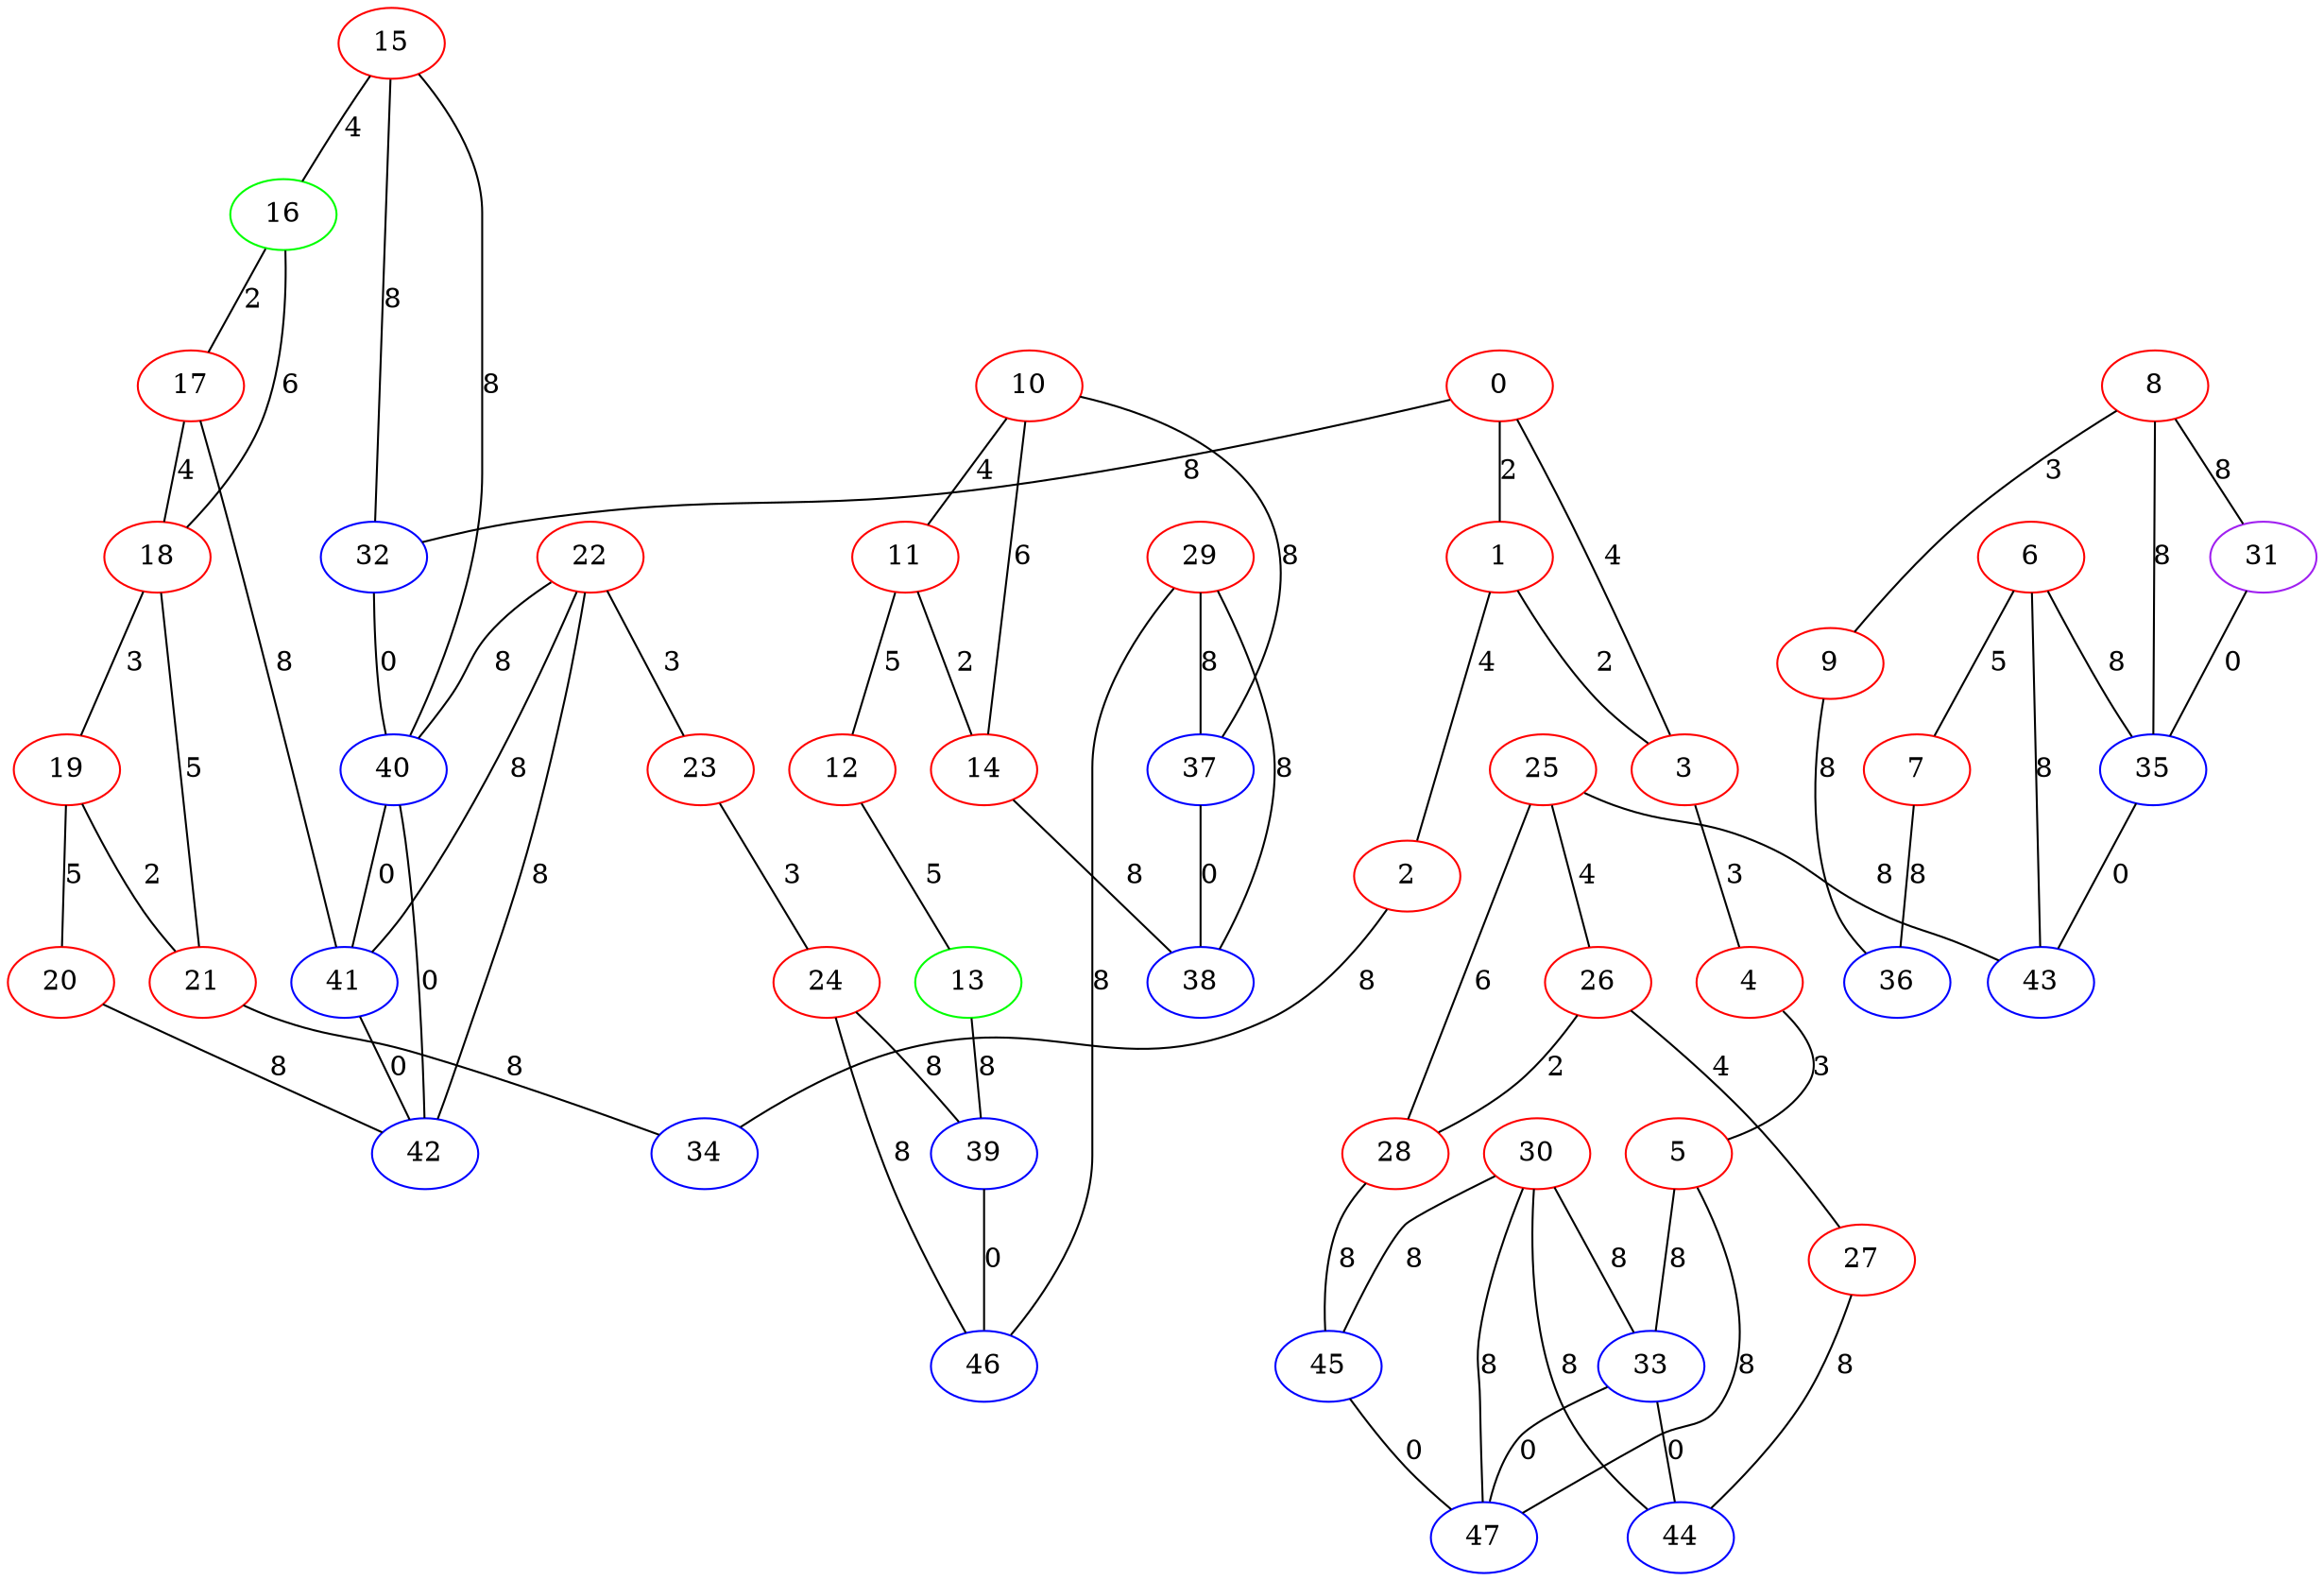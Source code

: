 graph "" {
0 [color=red, weight=1];
1 [color=red, weight=1];
2 [color=red, weight=1];
3 [color=red, weight=1];
4 [color=red, weight=1];
5 [color=red, weight=1];
6 [color=red, weight=1];
7 [color=red, weight=1];
8 [color=red, weight=1];
9 [color=red, weight=1];
10 [color=red, weight=1];
11 [color=red, weight=1];
12 [color=red, weight=1];
13 [color=green, weight=2];
14 [color=red, weight=1];
15 [color=red, weight=1];
16 [color=green, weight=2];
17 [color=red, weight=1];
18 [color=red, weight=1];
19 [color=red, weight=1];
20 [color=red, weight=1];
21 [color=red, weight=1];
22 [color=red, weight=1];
23 [color=red, weight=1];
24 [color=red, weight=1];
25 [color=red, weight=1];
26 [color=red, weight=1];
27 [color=red, weight=1];
28 [color=red, weight=1];
29 [color=red, weight=1];
30 [color=red, weight=1];
31 [color=purple, weight=4];
32 [color=blue, weight=3];
33 [color=blue, weight=3];
34 [color=blue, weight=3];
35 [color=blue, weight=3];
36 [color=blue, weight=3];
37 [color=blue, weight=3];
38 [color=blue, weight=3];
39 [color=blue, weight=3];
40 [color=blue, weight=3];
41 [color=blue, weight=3];
42 [color=blue, weight=3];
43 [color=blue, weight=3];
44 [color=blue, weight=3];
45 [color=blue, weight=3];
46 [color=blue, weight=3];
47 [color=blue, weight=3];
0 -- 32  [key=0, label=8];
0 -- 1  [key=0, label=2];
0 -- 3  [key=0, label=4];
1 -- 2  [key=0, label=4];
1 -- 3  [key=0, label=2];
2 -- 34  [key=0, label=8];
3 -- 4  [key=0, label=3];
4 -- 5  [key=0, label=3];
5 -- 33  [key=0, label=8];
5 -- 47  [key=0, label=8];
6 -- 43  [key=0, label=8];
6 -- 35  [key=0, label=8];
6 -- 7  [key=0, label=5];
7 -- 36  [key=0, label=8];
8 -- 9  [key=0, label=3];
8 -- 35  [key=0, label=8];
8 -- 31  [key=0, label=8];
9 -- 36  [key=0, label=8];
10 -- 11  [key=0, label=4];
10 -- 37  [key=0, label=8];
10 -- 14  [key=0, label=6];
11 -- 12  [key=0, label=5];
11 -- 14  [key=0, label=2];
12 -- 13  [key=0, label=5];
13 -- 39  [key=0, label=8];
14 -- 38  [key=0, label=8];
15 -- 16  [key=0, label=4];
15 -- 32  [key=0, label=8];
15 -- 40  [key=0, label=8];
16 -- 17  [key=0, label=2];
16 -- 18  [key=0, label=6];
17 -- 41  [key=0, label=8];
17 -- 18  [key=0, label=4];
18 -- 19  [key=0, label=3];
18 -- 21  [key=0, label=5];
19 -- 20  [key=0, label=5];
19 -- 21  [key=0, label=2];
20 -- 42  [key=0, label=8];
21 -- 34  [key=0, label=8];
22 -- 40  [key=0, label=8];
22 -- 41  [key=0, label=8];
22 -- 42  [key=0, label=8];
22 -- 23  [key=0, label=3];
23 -- 24  [key=0, label=3];
24 -- 39  [key=0, label=8];
24 -- 46  [key=0, label=8];
25 -- 26  [key=0, label=4];
25 -- 43  [key=0, label=8];
25 -- 28  [key=0, label=6];
26 -- 27  [key=0, label=4];
26 -- 28  [key=0, label=2];
27 -- 44  [key=0, label=8];
28 -- 45  [key=0, label=8];
29 -- 38  [key=0, label=8];
29 -- 37  [key=0, label=8];
29 -- 46  [key=0, label=8];
30 -- 33  [key=0, label=8];
30 -- 44  [key=0, label=8];
30 -- 45  [key=0, label=8];
30 -- 47  [key=0, label=8];
31 -- 35  [key=0, label=0];
32 -- 40  [key=0, label=0];
33 -- 44  [key=0, label=0];
33 -- 47  [key=0, label=0];
35 -- 43  [key=0, label=0];
37 -- 38  [key=0, label=0];
39 -- 46  [key=0, label=0];
40 -- 41  [key=0, label=0];
40 -- 42  [key=0, label=0];
41 -- 42  [key=0, label=0];
45 -- 47  [key=0, label=0];
}
